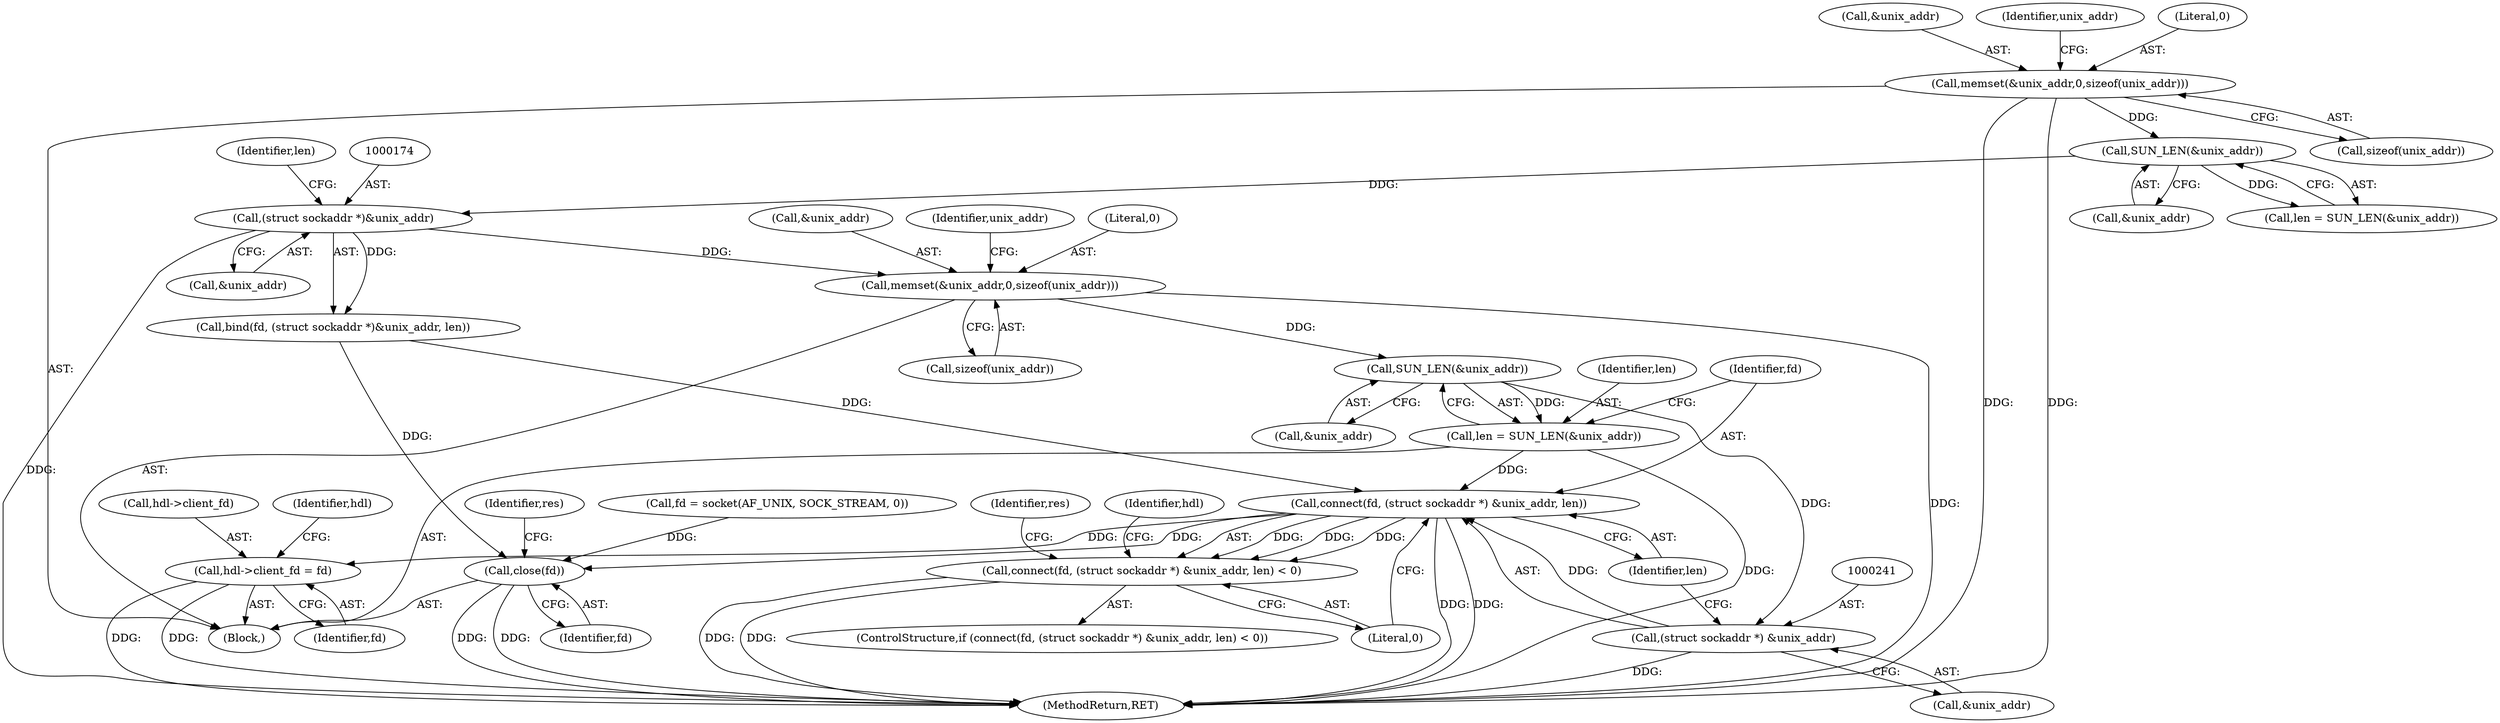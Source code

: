 digraph "0_opa-ff_c5759e7b76f5bf844be6c6641cc1b356bbc83869_0@API" {
"1000197" [label="(Call,memset(&unix_addr,0,sizeof(unix_addr)))"];
"1000173" [label="(Call,(struct sockaddr *)&unix_addr)"];
"1000162" [label="(Call,SUN_LEN(&unix_addr))"];
"1000122" [label="(Call,memset(&unix_addr,0,sizeof(unix_addr)))"];
"1000233" [label="(Call,SUN_LEN(&unix_addr))"];
"1000231" [label="(Call,len = SUN_LEN(&unix_addr))"];
"1000238" [label="(Call,connect(fd, (struct sockaddr *) &unix_addr, len))"];
"1000237" [label="(Call,connect(fd, (struct sockaddr *) &unix_addr, len) < 0)"];
"1000251" [label="(Call,hdl->client_fd = fd)"];
"1000279" [label="(Call,close(fd))"];
"1000240" [label="(Call,(struct sockaddr *) &unix_addr)"];
"1000123" [label="(Call,&unix_addr)"];
"1000130" [label="(Identifier,unix_addr)"];
"1000283" [label="(MethodReturn,RET)"];
"1000242" [label="(Call,&unix_addr)"];
"1000232" [label="(Identifier,len)"];
"1000240" [label="(Call,(struct sockaddr *) &unix_addr)"];
"1000233" [label="(Call,SUN_LEN(&unix_addr))"];
"1000237" [label="(Call,connect(fd, (struct sockaddr *) &unix_addr, len) < 0)"];
"1000236" [label="(ControlStructure,if (connect(fd, (struct sockaddr *) &unix_addr, len) < 0))"];
"1000258" [label="(Identifier,hdl)"];
"1000234" [label="(Call,&unix_addr)"];
"1000244" [label="(Identifier,len)"];
"1000282" [label="(Identifier,res)"];
"1000122" [label="(Call,memset(&unix_addr,0,sizeof(unix_addr)))"];
"1000175" [label="(Call,&unix_addr)"];
"1000197" [label="(Call,memset(&unix_addr,0,sizeof(unix_addr)))"];
"1000163" [label="(Call,&unix_addr)"];
"1000245" [label="(Literal,0)"];
"1000248" [label="(Identifier,res)"];
"1000162" [label="(Call,SUN_LEN(&unix_addr))"];
"1000177" [label="(Identifier,len)"];
"1000126" [label="(Call,sizeof(unix_addr))"];
"1000253" [label="(Identifier,hdl)"];
"1000198" [label="(Call,&unix_addr)"];
"1000125" [label="(Literal,0)"];
"1000252" [label="(Call,hdl->client_fd)"];
"1000255" [label="(Identifier,fd)"];
"1000112" [label="(Call,fd = socket(AF_UNIX, SOCK_STREAM, 0))"];
"1000171" [label="(Call,bind(fd, (struct sockaddr *)&unix_addr, len))"];
"1000231" [label="(Call,len = SUN_LEN(&unix_addr))"];
"1000238" [label="(Call,connect(fd, (struct sockaddr *) &unix_addr, len))"];
"1000173" [label="(Call,(struct sockaddr *)&unix_addr)"];
"1000251" [label="(Call,hdl->client_fd = fd)"];
"1000239" [label="(Identifier,fd)"];
"1000205" [label="(Identifier,unix_addr)"];
"1000279" [label="(Call,close(fd))"];
"1000280" [label="(Identifier,fd)"];
"1000201" [label="(Call,sizeof(unix_addr))"];
"1000160" [label="(Call,len = SUN_LEN(&unix_addr))"];
"1000200" [label="(Literal,0)"];
"1000102" [label="(Block,)"];
"1000197" -> "1000102"  [label="AST: "];
"1000197" -> "1000201"  [label="CFG: "];
"1000198" -> "1000197"  [label="AST: "];
"1000200" -> "1000197"  [label="AST: "];
"1000201" -> "1000197"  [label="AST: "];
"1000205" -> "1000197"  [label="CFG: "];
"1000197" -> "1000283"  [label="DDG: "];
"1000173" -> "1000197"  [label="DDG: "];
"1000197" -> "1000233"  [label="DDG: "];
"1000173" -> "1000171"  [label="AST: "];
"1000173" -> "1000175"  [label="CFG: "];
"1000174" -> "1000173"  [label="AST: "];
"1000175" -> "1000173"  [label="AST: "];
"1000177" -> "1000173"  [label="CFG: "];
"1000173" -> "1000283"  [label="DDG: "];
"1000173" -> "1000171"  [label="DDG: "];
"1000162" -> "1000173"  [label="DDG: "];
"1000162" -> "1000160"  [label="AST: "];
"1000162" -> "1000163"  [label="CFG: "];
"1000163" -> "1000162"  [label="AST: "];
"1000160" -> "1000162"  [label="CFG: "];
"1000162" -> "1000160"  [label="DDG: "];
"1000122" -> "1000162"  [label="DDG: "];
"1000122" -> "1000102"  [label="AST: "];
"1000122" -> "1000126"  [label="CFG: "];
"1000123" -> "1000122"  [label="AST: "];
"1000125" -> "1000122"  [label="AST: "];
"1000126" -> "1000122"  [label="AST: "];
"1000130" -> "1000122"  [label="CFG: "];
"1000122" -> "1000283"  [label="DDG: "];
"1000122" -> "1000283"  [label="DDG: "];
"1000233" -> "1000231"  [label="AST: "];
"1000233" -> "1000234"  [label="CFG: "];
"1000234" -> "1000233"  [label="AST: "];
"1000231" -> "1000233"  [label="CFG: "];
"1000233" -> "1000231"  [label="DDG: "];
"1000233" -> "1000240"  [label="DDG: "];
"1000231" -> "1000102"  [label="AST: "];
"1000232" -> "1000231"  [label="AST: "];
"1000239" -> "1000231"  [label="CFG: "];
"1000231" -> "1000283"  [label="DDG: "];
"1000231" -> "1000238"  [label="DDG: "];
"1000238" -> "1000237"  [label="AST: "];
"1000238" -> "1000244"  [label="CFG: "];
"1000239" -> "1000238"  [label="AST: "];
"1000240" -> "1000238"  [label="AST: "];
"1000244" -> "1000238"  [label="AST: "];
"1000245" -> "1000238"  [label="CFG: "];
"1000238" -> "1000283"  [label="DDG: "];
"1000238" -> "1000283"  [label="DDG: "];
"1000238" -> "1000237"  [label="DDG: "];
"1000238" -> "1000237"  [label="DDG: "];
"1000238" -> "1000237"  [label="DDG: "];
"1000171" -> "1000238"  [label="DDG: "];
"1000240" -> "1000238"  [label="DDG: "];
"1000238" -> "1000251"  [label="DDG: "];
"1000238" -> "1000279"  [label="DDG: "];
"1000237" -> "1000236"  [label="AST: "];
"1000237" -> "1000245"  [label="CFG: "];
"1000245" -> "1000237"  [label="AST: "];
"1000248" -> "1000237"  [label="CFG: "];
"1000253" -> "1000237"  [label="CFG: "];
"1000237" -> "1000283"  [label="DDG: "];
"1000237" -> "1000283"  [label="DDG: "];
"1000251" -> "1000102"  [label="AST: "];
"1000251" -> "1000255"  [label="CFG: "];
"1000252" -> "1000251"  [label="AST: "];
"1000255" -> "1000251"  [label="AST: "];
"1000258" -> "1000251"  [label="CFG: "];
"1000251" -> "1000283"  [label="DDG: "];
"1000251" -> "1000283"  [label="DDG: "];
"1000279" -> "1000102"  [label="AST: "];
"1000279" -> "1000280"  [label="CFG: "];
"1000280" -> "1000279"  [label="AST: "];
"1000282" -> "1000279"  [label="CFG: "];
"1000279" -> "1000283"  [label="DDG: "];
"1000279" -> "1000283"  [label="DDG: "];
"1000171" -> "1000279"  [label="DDG: "];
"1000112" -> "1000279"  [label="DDG: "];
"1000240" -> "1000242"  [label="CFG: "];
"1000241" -> "1000240"  [label="AST: "];
"1000242" -> "1000240"  [label="AST: "];
"1000244" -> "1000240"  [label="CFG: "];
"1000240" -> "1000283"  [label="DDG: "];
}
